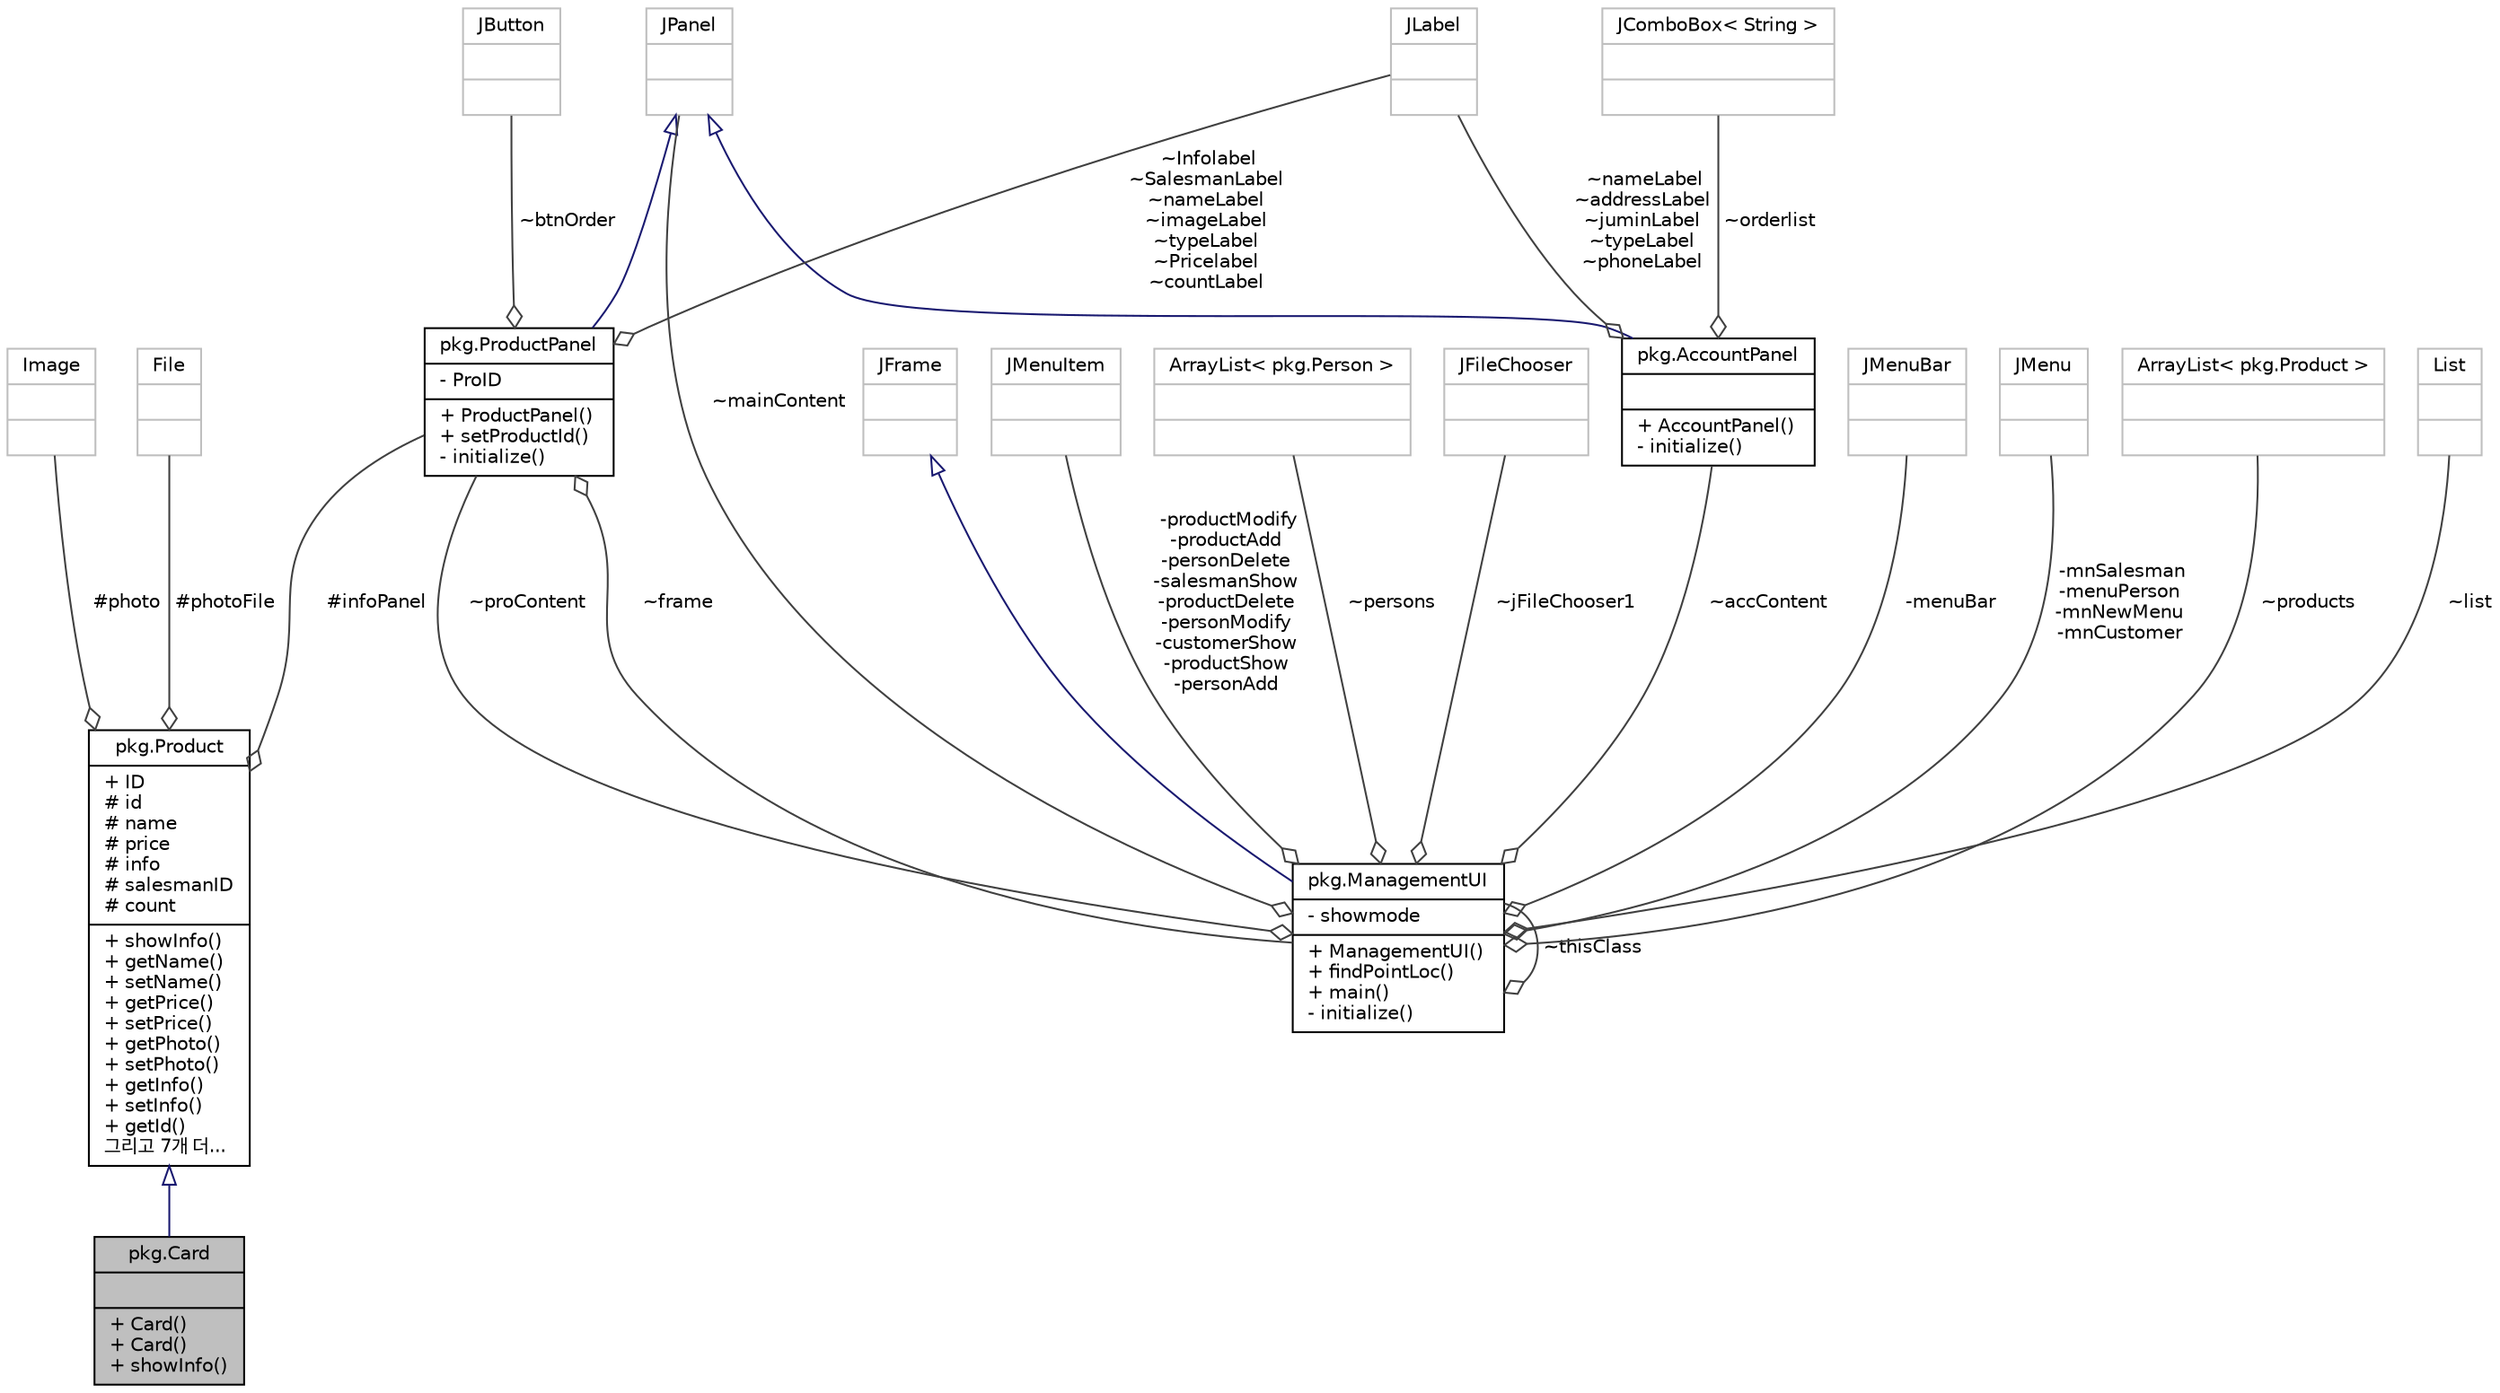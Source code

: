 digraph "pkg.Card"
{
  edge [fontname="Helvetica",fontsize="10",labelfontname="Helvetica",labelfontsize="10"];
  node [fontname="Helvetica",fontsize="10",shape=record];
  Node1 [label="{pkg.Card\n||+ Card()\l+ Card()\l+ showInfo()\l}",height=0.2,width=0.4,color="black", fillcolor="grey75", style="filled", fontcolor="black"];
  Node2 -> Node1 [dir="back",color="midnightblue",fontsize="10",style="solid",arrowtail="onormal",fontname="Helvetica"];
  Node2 [label="{pkg.Product\n|+ ID\l# id\l# name\l# price\l# info\l# salesmanID\l# count\l|+ showInfo()\l+ getName()\l+ setName()\l+ getPrice()\l+ setPrice()\l+ getPhoto()\l+ setPhoto()\l+ getInfo()\l+ setInfo()\l+ getId()\l그리고 7개 더...\l}",height=0.2,width=0.4,color="black", fillcolor="white", style="filled",URL="$classpkg_1_1_product.html",tooltip="상품들을 모아 놓은 추상 클래스 "];
  Node3 -> Node2 [color="grey25",fontsize="10",style="solid",label=" #infoPanel" ,arrowhead="odiamond",fontname="Helvetica"];
  Node3 [label="{pkg.ProductPanel\n|- ProID\l|+ ProductPanel()\l+ setProductId()\l- initialize()\l}",height=0.2,width=0.4,color="black", fillcolor="white", style="filled",URL="$classpkg_1_1_product_panel.html",tooltip="상품 정보를 띄울 때 사용되는 JPanel "];
  Node4 -> Node3 [dir="back",color="midnightblue",fontsize="10",style="solid",arrowtail="onormal",fontname="Helvetica"];
  Node4 [label="{JPanel\n||}",height=0.2,width=0.4,color="grey75", fillcolor="white", style="filled"];
  Node5 -> Node3 [color="grey25",fontsize="10",style="solid",label=" ~btnOrder" ,arrowhead="odiamond",fontname="Helvetica"];
  Node5 [label="{JButton\n||}",height=0.2,width=0.4,color="grey75", fillcolor="white", style="filled"];
  Node6 -> Node3 [color="grey25",fontsize="10",style="solid",label=" ~Infolabel\n~SalesmanLabel\n~nameLabel\n~imageLabel\n~typeLabel\n~Pricelabel\n~countLabel" ,arrowhead="odiamond",fontname="Helvetica"];
  Node6 [label="{JLabel\n||}",height=0.2,width=0.4,color="grey75", fillcolor="white", style="filled"];
  Node7 -> Node3 [color="grey25",fontsize="10",style="solid",label=" ~frame" ,arrowhead="odiamond",fontname="Helvetica"];
  Node7 [label="{pkg.ManagementUI\n|- showmode\l|+ ManagementUI()\l+ findPointLoc()\l+ main()\l- initialize()\l}",height=0.2,width=0.4,color="black", fillcolor="white", style="filled",URL="$classpkg_1_1_management_u_i.html",tooltip="상품 관리 프로그램 UI 클래스 "];
  Node8 -> Node7 [dir="back",color="midnightblue",fontsize="10",style="solid",arrowtail="onormal",fontname="Helvetica"];
  Node8 [label="{JFrame\n||}",height=0.2,width=0.4,color="grey75", fillcolor="white", style="filled"];
  Node9 -> Node7 [color="grey25",fontsize="10",style="solid",label=" -productModify\n-productAdd\n-personDelete\n-salesmanShow\n-productDelete\n-personModify\n-customerShow\n-productShow\n-personAdd" ,arrowhead="odiamond",fontname="Helvetica"];
  Node9 [label="{JMenuItem\n||}",height=0.2,width=0.4,color="grey75", fillcolor="white", style="filled"];
  Node10 -> Node7 [color="grey25",fontsize="10",style="solid",label=" ~persons" ,arrowhead="odiamond",fontname="Helvetica"];
  Node10 [label="{ArrayList\< pkg.Person \>\n||}",height=0.2,width=0.4,color="grey75", fillcolor="white", style="filled"];
  Node11 -> Node7 [color="grey25",fontsize="10",style="solid",label=" ~jFileChooser1" ,arrowhead="odiamond",fontname="Helvetica"];
  Node11 [label="{JFileChooser\n||}",height=0.2,width=0.4,color="grey75", fillcolor="white", style="filled"];
  Node12 -> Node7 [color="grey25",fontsize="10",style="solid",label=" ~accContent" ,arrowhead="odiamond",fontname="Helvetica"];
  Node12 [label="{pkg.AccountPanel\n||+ AccountPanel()\l- initialize()\l}",height=0.2,width=0.4,color="black", fillcolor="white", style="filled",URL="$classpkg_1_1_account_panel.html",tooltip="Customer 또는 Salesman 계정을 띄울 때 사용되는 JPanel. "];
  Node4 -> Node12 [dir="back",color="midnightblue",fontsize="10",style="solid",arrowtail="onormal",fontname="Helvetica"];
  Node13 -> Node12 [color="grey25",fontsize="10",style="solid",label=" ~orderlist" ,arrowhead="odiamond",fontname="Helvetica"];
  Node13 [label="{JComboBox\< String \>\n||}",height=0.2,width=0.4,color="grey75", fillcolor="white", style="filled"];
  Node6 -> Node12 [color="grey25",fontsize="10",style="solid",label=" ~nameLabel\n~addressLabel\n~juminLabel\n~typeLabel\n~phoneLabel" ,arrowhead="odiamond",fontname="Helvetica"];
  Node3 -> Node7 [color="grey25",fontsize="10",style="solid",label=" ~proContent" ,arrowhead="odiamond",fontname="Helvetica"];
  Node14 -> Node7 [color="grey25",fontsize="10",style="solid",label=" -menuBar" ,arrowhead="odiamond",fontname="Helvetica"];
  Node14 [label="{JMenuBar\n||}",height=0.2,width=0.4,color="grey75", fillcolor="white", style="filled"];
  Node15 -> Node7 [color="grey25",fontsize="10",style="solid",label=" -mnSalesman\n-menuPerson\n-mnNewMenu\n-mnCustomer" ,arrowhead="odiamond",fontname="Helvetica"];
  Node15 [label="{JMenu\n||}",height=0.2,width=0.4,color="grey75", fillcolor="white", style="filled"];
  Node16 -> Node7 [color="grey25",fontsize="10",style="solid",label=" ~products" ,arrowhead="odiamond",fontname="Helvetica"];
  Node16 [label="{ArrayList\< pkg.Product \>\n||}",height=0.2,width=0.4,color="grey75", fillcolor="white", style="filled"];
  Node4 -> Node7 [color="grey25",fontsize="10",style="solid",label=" ~mainContent" ,arrowhead="odiamond",fontname="Helvetica"];
  Node7 -> Node7 [color="grey25",fontsize="10",style="solid",label=" ~thisClass" ,arrowhead="odiamond",fontname="Helvetica"];
  Node17 -> Node7 [color="grey25",fontsize="10",style="solid",label=" ~list" ,arrowhead="odiamond",fontname="Helvetica"];
  Node17 [label="{List\n||}",height=0.2,width=0.4,color="grey75", fillcolor="white", style="filled"];
  Node18 -> Node2 [color="grey25",fontsize="10",style="solid",label=" #photo" ,arrowhead="odiamond",fontname="Helvetica"];
  Node18 [label="{Image\n||}",height=0.2,width=0.4,color="grey75", fillcolor="white", style="filled"];
  Node19 -> Node2 [color="grey25",fontsize="10",style="solid",label=" #photoFile" ,arrowhead="odiamond",fontname="Helvetica"];
  Node19 [label="{File\n||}",height=0.2,width=0.4,color="grey75", fillcolor="white", style="filled"];
}
